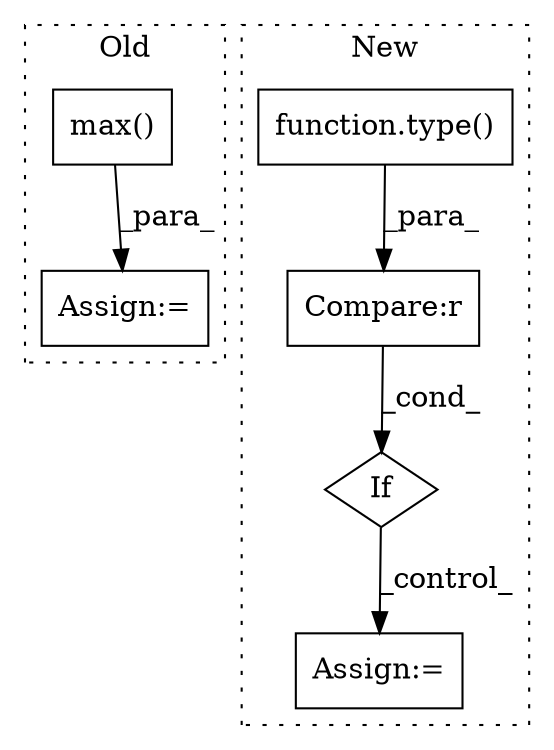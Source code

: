 digraph G {
subgraph cluster0 {
1 [label="max()" a="75" s="1424" l="15" shape="box"];
6 [label="Assign:=" a="68" s="1411" l="3" shape="box"];
label = "Old";
style="dotted";
}
subgraph cluster1 {
2 [label="function.type()" a="75" s="1594,1608" l="5,1" shape="box"];
3 [label="If" a="96" s="1591" l="3" shape="diamond"];
4 [label="Compare:r" a="40" s="1594" l="29" shape="box"];
5 [label="Assign:=" a="68" s="1646" l="3" shape="box"];
label = "New";
style="dotted";
}
1 -> 6 [label="_para_"];
2 -> 4 [label="_para_"];
3 -> 5 [label="_control_"];
4 -> 3 [label="_cond_"];
}